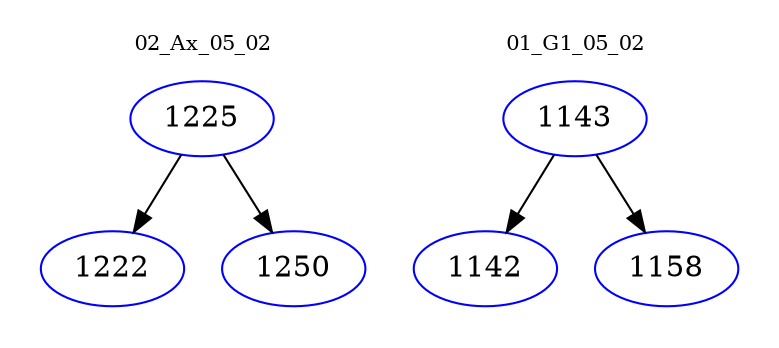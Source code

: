 digraph{
subgraph cluster_0 {
color = white
label = "02_Ax_05_02";
fontsize=10;
T0_1225 [label="1225", color="blue"]
T0_1225 -> T0_1222 [color="black"]
T0_1222 [label="1222", color="blue"]
T0_1225 -> T0_1250 [color="black"]
T0_1250 [label="1250", color="blue"]
}
subgraph cluster_1 {
color = white
label = "01_G1_05_02";
fontsize=10;
T1_1143 [label="1143", color="blue"]
T1_1143 -> T1_1142 [color="black"]
T1_1142 [label="1142", color="blue"]
T1_1143 -> T1_1158 [color="black"]
T1_1158 [label="1158", color="blue"]
}
}
